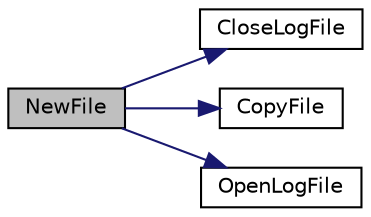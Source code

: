digraph "NewFile"
{
 // INTERACTIVE_SVG=YES
  edge [fontname="Helvetica",fontsize="10",labelfontname="Helvetica",labelfontsize="10"];
  node [fontname="Helvetica",fontsize="10",shape=record];
  rankdir="LR";
  Node150 [label="NewFile",height=0.2,width=0.4,color="black", fillcolor="grey75", style="filled", fontcolor="black"];
  Node150 -> Node151 [color="midnightblue",fontsize="10",style="solid",fontname="Helvetica"];
  Node151 [label="CloseLogFile",height=0.2,width=0.4,color="black", fillcolor="white", style="filled",URL="$roc2_8c.html#a84b0f0a6d9c4b56b743eb5b171f3172c"];
  Node150 -> Node152 [color="midnightblue",fontsize="10",style="solid",fontname="Helvetica"];
  Node152 [label="CopyFile",height=0.2,width=0.4,color="black", fillcolor="white", style="filled",URL="$roc2_8c.html#ad5286e2927749d97bf22eaf1173fccdd"];
  Node150 -> Node153 [color="midnightblue",fontsize="10",style="solid",fontname="Helvetica"];
  Node153 [label="OpenLogFile",height=0.2,width=0.4,color="black", fillcolor="white", style="filled",URL="$roc2_8c.html#af8b73dc85a9b8da6978eac659ec8531b"];
}
